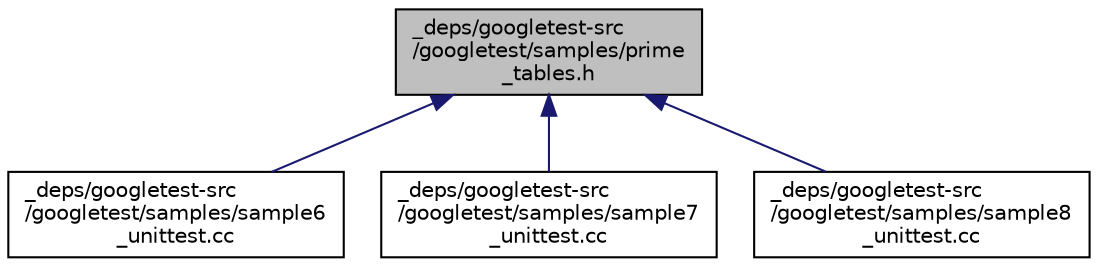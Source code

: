 digraph "_deps/googletest-src/googletest/samples/prime_tables.h"
{
 // LATEX_PDF_SIZE
  edge [fontname="Helvetica",fontsize="10",labelfontname="Helvetica",labelfontsize="10"];
  node [fontname="Helvetica",fontsize="10",shape=record];
  Node1 [label="_deps/googletest-src\l/googletest/samples/prime\l_tables.h",height=0.2,width=0.4,color="black", fillcolor="grey75", style="filled", fontcolor="black",tooltip=" "];
  Node1 -> Node2 [dir="back",color="midnightblue",fontsize="10",style="solid",fontname="Helvetica"];
  Node2 [label="_deps/googletest-src\l/googletest/samples/sample6\l_unittest.cc",height=0.2,width=0.4,color="black", fillcolor="white", style="filled",URL="$__deps_2googletest-src_2googletest_2samples_2sample6__unittest_8cc.html",tooltip=" "];
  Node1 -> Node3 [dir="back",color="midnightblue",fontsize="10",style="solid",fontname="Helvetica"];
  Node3 [label="_deps/googletest-src\l/googletest/samples/sample7\l_unittest.cc",height=0.2,width=0.4,color="black", fillcolor="white", style="filled",URL="$__deps_2googletest-src_2googletest_2samples_2sample7__unittest_8cc.html",tooltip=" "];
  Node1 -> Node4 [dir="back",color="midnightblue",fontsize="10",style="solid",fontname="Helvetica"];
  Node4 [label="_deps/googletest-src\l/googletest/samples/sample8\l_unittest.cc",height=0.2,width=0.4,color="black", fillcolor="white", style="filled",URL="$__deps_2googletest-src_2googletest_2samples_2sample8__unittest_8cc.html",tooltip=" "];
}
